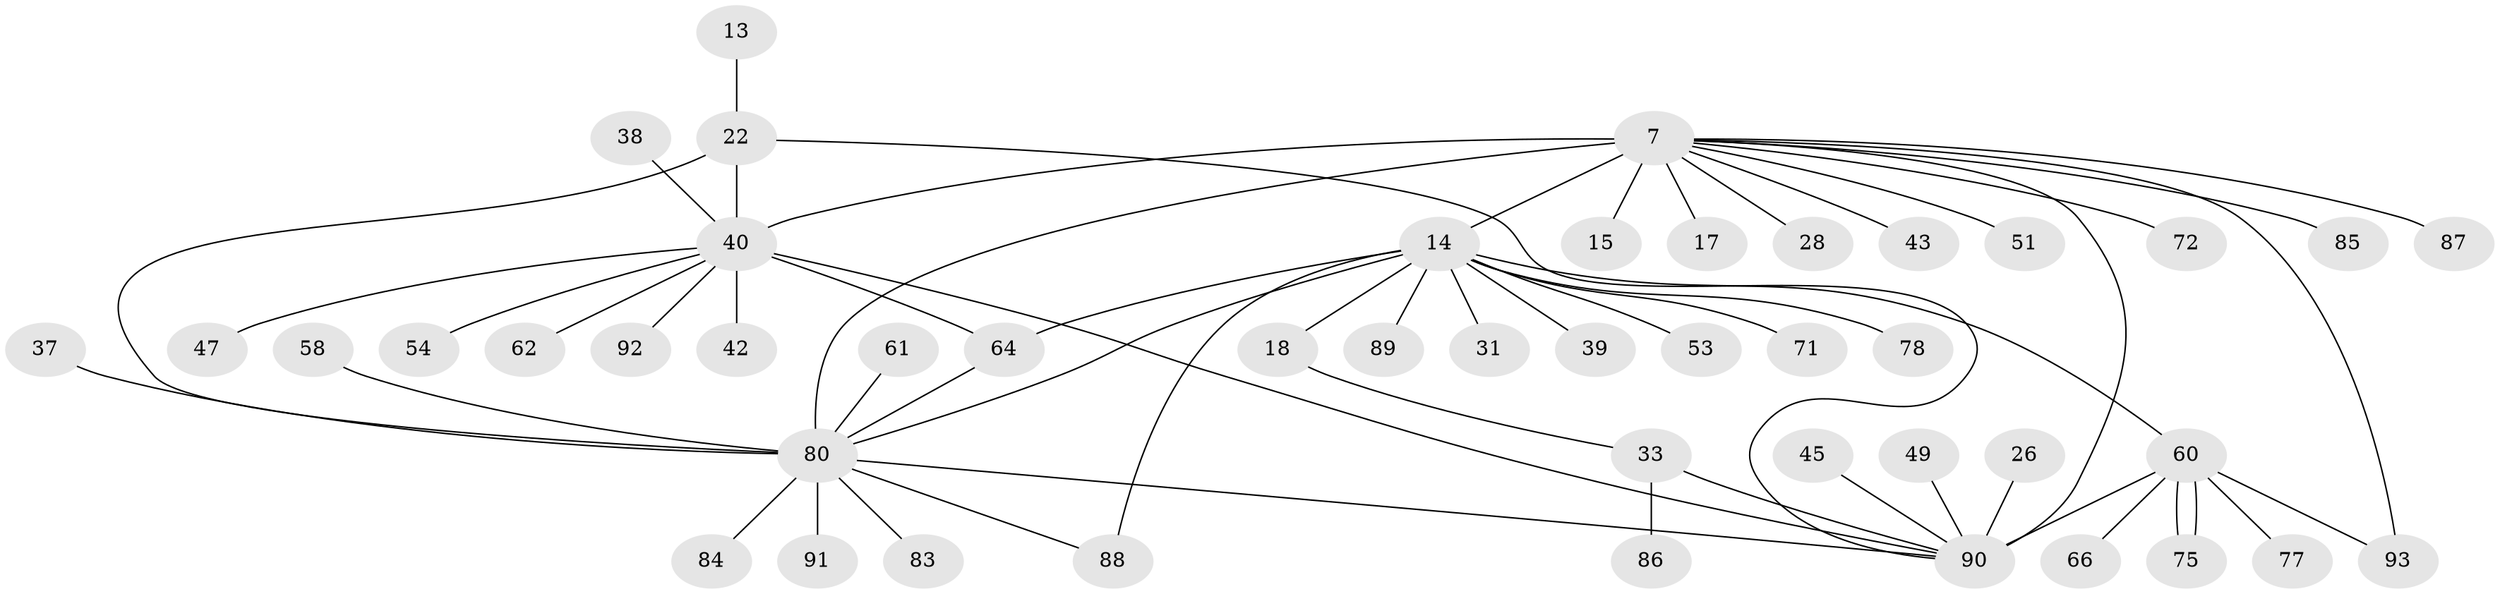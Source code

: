 // original degree distribution, {4: 0.06451612903225806, 15: 0.010752688172043012, 16: 0.010752688172043012, 6: 0.03225806451612903, 7: 0.010752688172043012, 2: 0.16129032258064516, 9: 0.021505376344086023, 8: 0.010752688172043012, 1: 0.4946236559139785, 5: 0.06451612903225806, 3: 0.10752688172043011, 10: 0.010752688172043012}
// Generated by graph-tools (version 1.1) at 2025/48/03/09/25 04:48:43]
// undirected, 46 vertices, 57 edges
graph export_dot {
graph [start="1"]
  node [color=gray90,style=filled];
  7 [super="+4+3"];
  13;
  14 [super="+10+2"];
  15;
  17;
  18;
  22 [super="+11"];
  26;
  28;
  31 [super="+25"];
  33 [super="+32"];
  37;
  38;
  39;
  40 [super="+27+16+19"];
  42;
  43;
  45;
  47;
  49;
  51;
  53;
  54;
  58;
  60;
  61;
  62 [super="+24"];
  64 [super="+21+52"];
  66;
  71 [super="+35"];
  72 [super="+65+68"];
  75;
  77;
  78 [super="+67+70"];
  80 [super="+63+44+59+36"];
  83;
  84;
  85 [super="+9"];
  86;
  87;
  88 [super="+1+6+29+46+74+81"];
  89;
  90 [super="+79+5+50"];
  91;
  92 [super="+69"];
  93 [super="+82"];
  7 -- 43;
  7 -- 17;
  7 -- 87;
  7 -- 15;
  7 -- 51;
  7 -- 85 [weight=2];
  7 -- 90 [weight=4];
  7 -- 28;
  7 -- 72;
  7 -- 40 [weight=3];
  7 -- 80 [weight=6];
  7 -- 14 [weight=3];
  7 -- 93;
  13 -- 22;
  14 -- 39;
  14 -- 80;
  14 -- 64;
  14 -- 18;
  14 -- 53;
  14 -- 88;
  14 -- 89;
  14 -- 60;
  14 -- 31 [weight=2];
  14 -- 71;
  14 -- 78;
  18 -- 33;
  22 -- 40;
  22 -- 90;
  22 -- 80 [weight=2];
  26 -- 90;
  33 -- 90 [weight=2];
  33 -- 86;
  37 -- 80;
  38 -- 40;
  40 -- 47;
  40 -- 90;
  40 -- 54;
  40 -- 42;
  40 -- 64;
  40 -- 62;
  40 -- 92;
  45 -- 90;
  49 -- 90;
  58 -- 80;
  60 -- 66;
  60 -- 75;
  60 -- 75;
  60 -- 77;
  60 -- 90 [weight=3];
  60 -- 93;
  61 -- 80;
  64 -- 80 [weight=3];
  80 -- 90;
  80 -- 84;
  80 -- 91;
  80 -- 83;
  80 -- 88;
}
